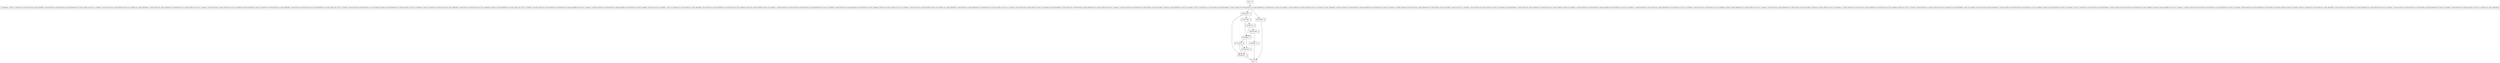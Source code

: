 digraph updateMemorySize {
node [shape=record];
974098925 [label="974098925 - []"];
2094625389 [label="2094625389 - []"];
1434870501 [label="1434870501 - []"];
1653874510 [label="1653874510 - []"];
1120828634 [label="1120828634 - [(ENV_IS_LOCKING && DUPLICATES && MAX_MEMORY), (DUPLICATES && SEQUENTIAL && MAX_MEMORY && CACHE_MODE && ENV_IS_LOCKING), (DUPLICATES && CACHE_MODE && ENV_IS_LOCKING && !MAX_MEMORY), (!DUPLICATES && !MAX_MEMORY && SEQUENTIAL && CACHE_MODE && ENV_IS_LOCKING), (DUPLICATES && !CACHE_MODE && ENV_IS_LOCKING && !MAX_MEMORY), (ENV_IS_LOCKING && !DUPLICATES && !MAX_MEMORY), (!DUPLICATES && SEQUENTIAL && MAX_MEMORY && CACHE_MODE && ENV_IS_LOCKING), (!DUPLICATES && SEQUENTIAL && ENV_SHARED_CACHE && MAX_MEMORY && CACHE_MODE && ENV_IS_LOCKING), (!ENV_IS_LOCKING && !DUPLICATES && !MAX_MEMORY), (DUPLICATES && SEQUENTIAL && ENV_SHARED_CACHE && MAX_MEMORY && CACHE_MODE && ENV_IS_LOCKING), (!CACHE_MODE && !DUPLICATES && !SEQUENTIAL && MAX_MEMORY && ENV_IS_LOCKING), (!CACHE_MODE && !DUPLICATES && !MAX_MEMORY && SEQUENTIAL && ENV_SHARED_CACHE && ENV_IS_LOCKING), (!ENV_IS_LOCKING && DUPLICATES && !MAX_MEMORY), (DUPLICATES && !MAX_MEMORY && SEQUENTIAL && ENV_SHARED_CACHE && CACHE_MODE && ENV_IS_LOCKING), (!CACHE_MODE && !DUPLICATES && SEQUENTIAL && MAX_MEMORY && ENV_IS_LOCKING), (!DUPLICATES && !MAX_MEMORY && SEQUENTIAL && ENV_SHARED_CACHE && CACHE_MODE && ENV_IS_LOCKING), (!DUPLICATES && CACHE_MODE && ENV_IS_LOCKING && !MAX_MEMORY), (DUPLICATES && !MAX_MEMORY && !SEQUENTIAL && CACHE_MODE && ENV_IS_LOCKING), (DUPLICATES && CACHE_MODE && ENV_IS_LOCKING && MAX_MEMORY), (DUPLICATES && !SEQUENTIAL && MAX_MEMORY && CACHE_MODE && ENV_IS_LOCKING), (!CACHE_MODE && DUPLICATES && !SEQUENTIAL && ENV_SHARED_CACHE && MAX_MEMORY && ENV_IS_LOCKING), (ENV_IS_LOCKING && !DUPLICATES && MAX_MEMORY), (!CACHE_MODE && DUPLICATES && !MAX_MEMORY && !SEQUENTIAL && ENV_IS_LOCKING), (!DUPLICATES && !CACHE_MODE && ENV_IS_LOCKING && MAX_MEMORY), (!CACHE_MODE && !DUPLICATES && !MAX_MEMORY && !SEQUENTIAL && ENV_IS_LOCKING), (!CACHE_MODE && DUPLICATES && !MAX_MEMORY && !SEQUENTIAL && ENV_SHARED_CACHE && ENV_IS_LOCKING), (!DUPLICATES && CACHE_MODE && ENV_IS_LOCKING && MAX_MEMORY), (!DUPLICATES && !MAX_MEMORY && !SEQUENTIAL && CACHE_MODE && ENV_IS_LOCKING), (!CACHE_MODE && DUPLICATES && !MAX_MEMORY && SEQUENTIAL && ENV_IS_LOCKING), (!CACHE_MODE && !DUPLICATES && !MAX_MEMORY && SEQUENTIAL && ENV_IS_LOCKING), (DUPLICATES && !SEQUENTIAL && ENV_SHARED_CACHE && MAX_MEMORY && CACHE_MODE && ENV_IS_LOCKING), (DUPLICATES && !MAX_MEMORY && !SEQUENTIAL && ENV_SHARED_CACHE && CACHE_MODE && ENV_IS_LOCKING), (!CACHE_MODE && DUPLICATES && !MAX_MEMORY && SEQUENTIAL && ENV_SHARED_CACHE && ENV_IS_LOCKING), (DUPLICATES && !CACHE_MODE && ENV_IS_LOCKING && MAX_MEMORY), (!ENV_IS_LOCKING && DUPLICATES && MAX_MEMORY), (!CACHE_MODE && !DUPLICATES && SEQUENTIAL && ENV_SHARED_CACHE && MAX_MEMORY && ENV_IS_LOCKING), (!ENV_IS_LOCKING && !DUPLICATES && MAX_MEMORY), (!CACHE_MODE && DUPLICATES && SEQUENTIAL && ENV_SHARED_CACHE && MAX_MEMORY && ENV_IS_LOCKING), (!CACHE_MODE && DUPLICATES && SEQUENTIAL && MAX_MEMORY && ENV_IS_LOCKING), (DUPLICATES && !MAX_MEMORY && SEQUENTIAL && CACHE_MODE && ENV_IS_LOCKING), (ENV_IS_LOCKING && DUPLICATES && !MAX_MEMORY), (!DUPLICATES && !SEQUENTIAL && MAX_MEMORY && CACHE_MODE && ENV_IS_LOCKING), (!CACHE_MODE && DUPLICATES && !SEQUENTIAL && MAX_MEMORY && ENV_IS_LOCKING), (!DUPLICATES && !CACHE_MODE && ENV_IS_LOCKING && !MAX_MEMORY)]"];
1215417381 [label="1215417381 - []"];
entry [label="entry - []"];
exit [label="exit - []"];
530548175 [label="530548175 - []"];
617767616 [label="617767616 - []"];
1199584770 [label="1199584770 - []"];
2045264221 [label="2045264221 - []"];
820165363 [label="820165363 - []"];
entry;
exit;
974098925 -> 617767616;
974098925 -> 1653874510;
2094625389 -> 1199584770;
2094625389 -> 974098925;
1434870501 -> 2045264221;
1434870501 -> 1215417381;
1653874510 -> 2045264221;
1120828634 -> 1434870501;
1120828634 -> 820165363;
1215417381 -> 530548175;
1215417381 -> 974098925;
entry -> 1120828634;
530548175 -> 974098925;
530548175 -> 2094625389;
617767616 -> 2045264221;
617767616 -> 1653874510;
1199584770 -> exit;
2045264221 -> exit;
820165363 -> exit;
}
